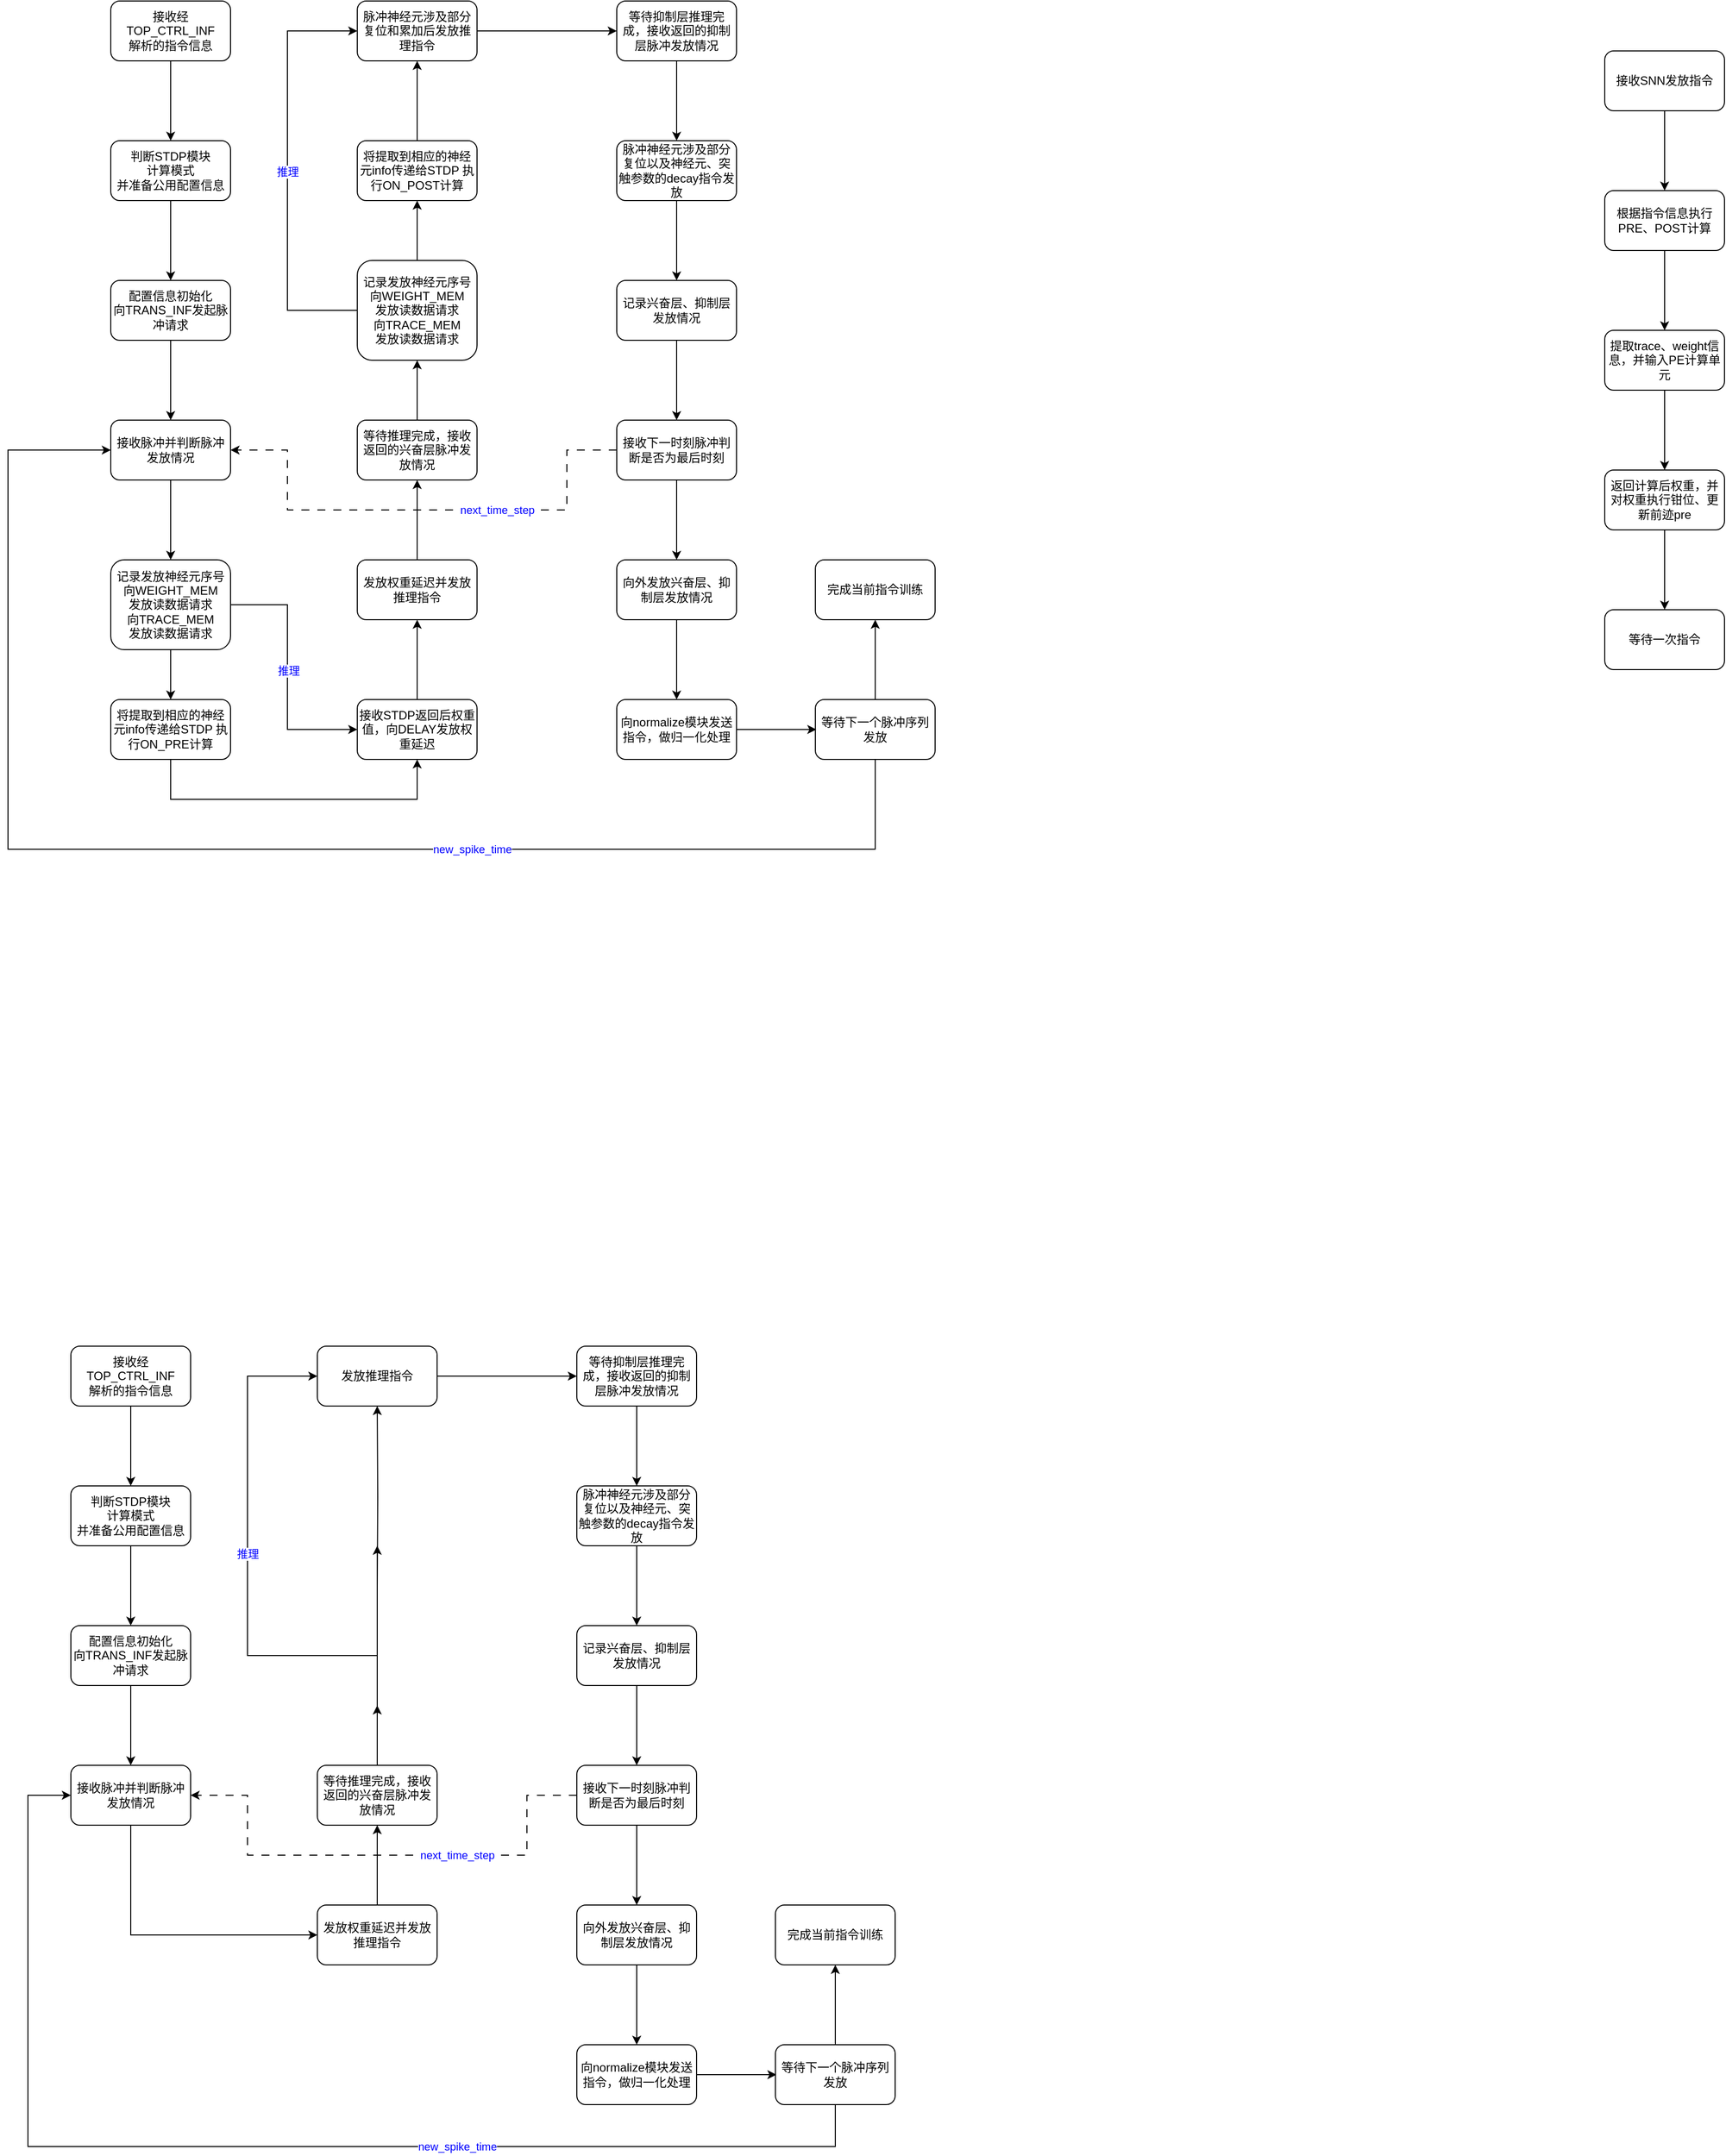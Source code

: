 <mxfile version="21.2.0" type="github">
  <diagram name="第 1 页" id="L9LMITteTnlRZ2TkFZ2f">
    <mxGraphModel dx="865" dy="481" grid="1" gridSize="10" guides="1" tooltips="1" connect="1" arrows="1" fold="1" page="1" pageScale="1" pageWidth="827" pageHeight="1169" math="0" shadow="0">
      <root>
        <mxCell id="0" />
        <mxCell id="1" parent="0" />
        <mxCell id="XHYiGmg5JfkTDbJsNiU6-63" style="edgeStyle=orthogonalEdgeStyle;rounded=0;orthogonalLoop=1;jettySize=auto;html=1;exitX=0;exitY=0.5;exitDx=0;exitDy=0;entryX=1;entryY=0.5;entryDx=0;entryDy=0;dashed=1;dashPattern=8 8;" parent="1" source="XHYiGmg5JfkTDbJsNiU6-45" target="XHYiGmg5JfkTDbJsNiU6-16" edge="1">
          <mxGeometry relative="1" as="geometry">
            <Array as="points">
              <mxPoint x="680" y="590" />
              <mxPoint x="680" y="650" />
              <mxPoint x="400" y="650" />
              <mxPoint x="400" y="590" />
            </Array>
          </mxGeometry>
        </mxCell>
        <mxCell id="ONLA1WShRm9VHiKbCH6p-6" value="next_time_step" style="edgeLabel;html=1;align=center;verticalAlign=middle;resizable=0;points=[];fontColor=#0000FF;" vertex="1" connectable="0" parent="XHYiGmg5JfkTDbJsNiU6-63">
          <mxGeometry x="-0.565" relative="1" as="geometry">
            <mxPoint x="-70" as="offset" />
          </mxGeometry>
        </mxCell>
        <mxCell id="XHYiGmg5JfkTDbJsNiU6-3" value="" style="edgeStyle=orthogonalEdgeStyle;rounded=0;orthogonalLoop=1;jettySize=auto;html=1;" parent="1" source="XHYiGmg5JfkTDbJsNiU6-1" target="XHYiGmg5JfkTDbJsNiU6-2" edge="1">
          <mxGeometry relative="1" as="geometry" />
        </mxCell>
        <mxCell id="XHYiGmg5JfkTDbJsNiU6-1" value="接收经TOP_CTRL_INF&lt;br&gt;解析的指令信息" style="rounded=1;whiteSpace=wrap;html=1;fillColor=none;" parent="1" vertex="1">
          <mxGeometry x="223" y="140" width="120" height="60" as="geometry" />
        </mxCell>
        <mxCell id="XHYiGmg5JfkTDbJsNiU6-15" value="" style="edgeStyle=orthogonalEdgeStyle;rounded=0;orthogonalLoop=1;jettySize=auto;html=1;" parent="1" source="XHYiGmg5JfkTDbJsNiU6-2" target="XHYiGmg5JfkTDbJsNiU6-14" edge="1">
          <mxGeometry relative="1" as="geometry" />
        </mxCell>
        <mxCell id="XHYiGmg5JfkTDbJsNiU6-2" value="判断STDP模块&lt;br&gt;计算模式&lt;br&gt;并准备公用配置信息" style="whiteSpace=wrap;html=1;fillColor=none;rounded=1;" parent="1" vertex="1">
          <mxGeometry x="223" y="280" width="120" height="60" as="geometry" />
        </mxCell>
        <mxCell id="XHYiGmg5JfkTDbJsNiU6-17" value="" style="edgeStyle=orthogonalEdgeStyle;rounded=0;orthogonalLoop=1;jettySize=auto;html=1;" parent="1" source="XHYiGmg5JfkTDbJsNiU6-14" target="XHYiGmg5JfkTDbJsNiU6-16" edge="1">
          <mxGeometry relative="1" as="geometry" />
        </mxCell>
        <mxCell id="XHYiGmg5JfkTDbJsNiU6-14" value="配置信息初始化&lt;br style=&quot;border-color: var(--border-color);&quot;&gt;向TRANS_INF发起脉冲请求" style="whiteSpace=wrap;html=1;fillColor=none;rounded=1;" parent="1" vertex="1">
          <mxGeometry x="223" y="420" width="120" height="60" as="geometry" />
        </mxCell>
        <mxCell id="XHYiGmg5JfkTDbJsNiU6-19" value="" style="edgeStyle=orthogonalEdgeStyle;rounded=0;orthogonalLoop=1;jettySize=auto;html=1;" parent="1" source="XHYiGmg5JfkTDbJsNiU6-16" target="XHYiGmg5JfkTDbJsNiU6-18" edge="1">
          <mxGeometry relative="1" as="geometry" />
        </mxCell>
        <mxCell id="XHYiGmg5JfkTDbJsNiU6-16" value="接收脉冲并判断脉冲发放情况" style="whiteSpace=wrap;html=1;fillColor=none;rounded=1;" parent="1" vertex="1">
          <mxGeometry x="223" y="560" width="120" height="60" as="geometry" />
        </mxCell>
        <mxCell id="XHYiGmg5JfkTDbJsNiU6-21" value="" style="edgeStyle=orthogonalEdgeStyle;rounded=0;orthogonalLoop=1;jettySize=auto;html=1;" parent="1" source="XHYiGmg5JfkTDbJsNiU6-18" target="XHYiGmg5JfkTDbJsNiU6-20" edge="1">
          <mxGeometry relative="1" as="geometry" />
        </mxCell>
        <mxCell id="XHYiGmg5JfkTDbJsNiU6-57" style="edgeStyle=orthogonalEdgeStyle;rounded=0;orthogonalLoop=1;jettySize=auto;html=1;exitX=1;exitY=0.5;exitDx=0;exitDy=0;entryX=0;entryY=0.5;entryDx=0;entryDy=0;" parent="1" source="XHYiGmg5JfkTDbJsNiU6-18" target="XHYiGmg5JfkTDbJsNiU6-22" edge="1">
          <mxGeometry relative="1" as="geometry">
            <Array as="points">
              <mxPoint x="400" y="745" />
              <mxPoint x="400" y="870" />
            </Array>
          </mxGeometry>
        </mxCell>
        <mxCell id="ONLA1WShRm9VHiKbCH6p-3" value="推理" style="edgeLabel;html=1;align=center;verticalAlign=middle;resizable=0;points=[];fontColor=#0000FF;" vertex="1" connectable="0" parent="XHYiGmg5JfkTDbJsNiU6-57">
          <mxGeometry x="-0.339" y="1" relative="1" as="geometry">
            <mxPoint y="39" as="offset" />
          </mxGeometry>
        </mxCell>
        <mxCell id="XHYiGmg5JfkTDbJsNiU6-18" value="记录发放神经元序号&lt;br&gt;向WEIGHT_MEM&lt;br&gt;发放读数据请求&lt;br&gt;向TRACE_MEM&lt;br&gt;发放读数据请求" style="whiteSpace=wrap;html=1;fillColor=none;rounded=1;" parent="1" vertex="1">
          <mxGeometry x="223" y="700" width="120" height="90" as="geometry" />
        </mxCell>
        <mxCell id="XHYiGmg5JfkTDbJsNiU6-23" value="" style="edgeStyle=orthogonalEdgeStyle;rounded=0;orthogonalLoop=1;jettySize=auto;html=1;" parent="1" source="XHYiGmg5JfkTDbJsNiU6-20" target="XHYiGmg5JfkTDbJsNiU6-22" edge="1">
          <mxGeometry relative="1" as="geometry">
            <Array as="points">
              <mxPoint x="283" y="940" />
              <mxPoint x="530" y="940" />
            </Array>
          </mxGeometry>
        </mxCell>
        <mxCell id="XHYiGmg5JfkTDbJsNiU6-20" value="将提取到相应的神经元info传递给STDP 执行ON_PRE计算" style="whiteSpace=wrap;html=1;fillColor=none;rounded=1;" parent="1" vertex="1">
          <mxGeometry x="223" y="840" width="120" height="60" as="geometry" />
        </mxCell>
        <mxCell id="XHYiGmg5JfkTDbJsNiU6-25" value="" style="edgeStyle=orthogonalEdgeStyle;rounded=0;orthogonalLoop=1;jettySize=auto;html=1;" parent="1" source="XHYiGmg5JfkTDbJsNiU6-22" target="XHYiGmg5JfkTDbJsNiU6-24" edge="1">
          <mxGeometry relative="1" as="geometry" />
        </mxCell>
        <mxCell id="XHYiGmg5JfkTDbJsNiU6-22" value="接收STDP返回后权重值，向DELAY发放权重延迟" style="whiteSpace=wrap;html=1;fillColor=none;rounded=1;" parent="1" vertex="1">
          <mxGeometry x="470" y="840" width="120" height="60" as="geometry" />
        </mxCell>
        <mxCell id="XHYiGmg5JfkTDbJsNiU6-27" value="" style="edgeStyle=orthogonalEdgeStyle;rounded=0;orthogonalLoop=1;jettySize=auto;html=1;" parent="1" source="XHYiGmg5JfkTDbJsNiU6-24" target="XHYiGmg5JfkTDbJsNiU6-26" edge="1">
          <mxGeometry relative="1" as="geometry" />
        </mxCell>
        <mxCell id="XHYiGmg5JfkTDbJsNiU6-24" value="发放权重延迟并发放推理指令" style="whiteSpace=wrap;html=1;fillColor=none;rounded=1;" parent="1" vertex="1">
          <mxGeometry x="470" y="700" width="120" height="60" as="geometry" />
        </mxCell>
        <mxCell id="XHYiGmg5JfkTDbJsNiU6-29" value="" style="edgeStyle=orthogonalEdgeStyle;rounded=0;orthogonalLoop=1;jettySize=auto;html=1;" parent="1" source="XHYiGmg5JfkTDbJsNiU6-26" target="XHYiGmg5JfkTDbJsNiU6-28" edge="1">
          <mxGeometry relative="1" as="geometry" />
        </mxCell>
        <mxCell id="XHYiGmg5JfkTDbJsNiU6-26" value="等待推理完成，接收返回的兴奋层脉冲发放情况" style="whiteSpace=wrap;html=1;fillColor=default;rounded=1;" parent="1" vertex="1">
          <mxGeometry x="470" y="560" width="120" height="60" as="geometry" />
        </mxCell>
        <mxCell id="XHYiGmg5JfkTDbJsNiU6-31" value="" style="edgeStyle=orthogonalEdgeStyle;rounded=0;orthogonalLoop=1;jettySize=auto;html=1;" parent="1" source="XHYiGmg5JfkTDbJsNiU6-28" target="XHYiGmg5JfkTDbJsNiU6-30" edge="1">
          <mxGeometry relative="1" as="geometry" />
        </mxCell>
        <mxCell id="XHYiGmg5JfkTDbJsNiU6-59" style="edgeStyle=orthogonalEdgeStyle;rounded=0;orthogonalLoop=1;jettySize=auto;html=1;exitX=0;exitY=0.5;exitDx=0;exitDy=0;entryX=0;entryY=0.5;entryDx=0;entryDy=0;" parent="1" source="XHYiGmg5JfkTDbJsNiU6-28" target="XHYiGmg5JfkTDbJsNiU6-32" edge="1">
          <mxGeometry relative="1" as="geometry">
            <Array as="points">
              <mxPoint x="400" y="450" />
              <mxPoint x="400" y="170" />
            </Array>
          </mxGeometry>
        </mxCell>
        <mxCell id="ONLA1WShRm9VHiKbCH6p-4" value="推理" style="edgeLabel;html=1;align=center;verticalAlign=middle;resizable=0;points=[];fontColor=#0000FF;" vertex="1" connectable="0" parent="XHYiGmg5JfkTDbJsNiU6-59">
          <mxGeometry x="-0.24" relative="1" as="geometry">
            <mxPoint y="-50" as="offset" />
          </mxGeometry>
        </mxCell>
        <mxCell id="XHYiGmg5JfkTDbJsNiU6-28" value="记录发放神经元序号&lt;br style=&quot;border-color: var(--border-color);&quot;&gt;向WEIGHT_MEM&lt;br style=&quot;border-color: var(--border-color);&quot;&gt;发放读数据请求&lt;br style=&quot;border-color: var(--border-color);&quot;&gt;向TRACE_MEM&lt;br style=&quot;border-color: var(--border-color);&quot;&gt;发放读数据请求" style="whiteSpace=wrap;html=1;fillColor=none;rounded=1;" parent="1" vertex="1">
          <mxGeometry x="470" y="400" width="120" height="100" as="geometry" />
        </mxCell>
        <mxCell id="XHYiGmg5JfkTDbJsNiU6-33" value="" style="edgeStyle=orthogonalEdgeStyle;rounded=0;orthogonalLoop=1;jettySize=auto;html=1;" parent="1" source="XHYiGmg5JfkTDbJsNiU6-30" target="XHYiGmg5JfkTDbJsNiU6-32" edge="1">
          <mxGeometry relative="1" as="geometry" />
        </mxCell>
        <mxCell id="XHYiGmg5JfkTDbJsNiU6-30" value="将提取到相应的神经元info传递给STDP 执行ON_POST计算" style="whiteSpace=wrap;html=1;fillColor=none;rounded=1;" parent="1" vertex="1">
          <mxGeometry x="470" y="280" width="120" height="60" as="geometry" />
        </mxCell>
        <mxCell id="XHYiGmg5JfkTDbJsNiU6-38" value="" style="edgeStyle=orthogonalEdgeStyle;rounded=0;orthogonalLoop=1;jettySize=auto;html=1;" parent="1" source="XHYiGmg5JfkTDbJsNiU6-32" target="XHYiGmg5JfkTDbJsNiU6-37" edge="1">
          <mxGeometry relative="1" as="geometry" />
        </mxCell>
        <mxCell id="XHYiGmg5JfkTDbJsNiU6-32" value="脉冲神经元涉及部分复位和累加后发放推理指令" style="whiteSpace=wrap;html=1;fillColor=none;rounded=1;" parent="1" vertex="1">
          <mxGeometry x="470" y="140" width="120" height="60" as="geometry" />
        </mxCell>
        <mxCell id="XHYiGmg5JfkTDbJsNiU6-40" value="" style="edgeStyle=orthogonalEdgeStyle;rounded=0;orthogonalLoop=1;jettySize=auto;html=1;" parent="1" source="XHYiGmg5JfkTDbJsNiU6-37" target="XHYiGmg5JfkTDbJsNiU6-39" edge="1">
          <mxGeometry relative="1" as="geometry" />
        </mxCell>
        <mxCell id="XHYiGmg5JfkTDbJsNiU6-37" value="等待抑制层推理完成，接收返回的抑制层脉冲发放情况" style="whiteSpace=wrap;html=1;fillColor=none;rounded=1;" parent="1" vertex="1">
          <mxGeometry x="730" y="140" width="120" height="60" as="geometry" />
        </mxCell>
        <mxCell id="XHYiGmg5JfkTDbJsNiU6-42" value="" style="edgeStyle=orthogonalEdgeStyle;rounded=0;orthogonalLoop=1;jettySize=auto;html=1;" parent="1" source="XHYiGmg5JfkTDbJsNiU6-39" target="XHYiGmg5JfkTDbJsNiU6-41" edge="1">
          <mxGeometry relative="1" as="geometry" />
        </mxCell>
        <mxCell id="XHYiGmg5JfkTDbJsNiU6-39" value="脉冲神经元涉及部分复位以及神经元、突触参数的decay指令发放" style="whiteSpace=wrap;html=1;fillColor=none;rounded=1;" parent="1" vertex="1">
          <mxGeometry x="730" y="280" width="120" height="60" as="geometry" />
        </mxCell>
        <mxCell id="XHYiGmg5JfkTDbJsNiU6-46" value="" style="edgeStyle=orthogonalEdgeStyle;rounded=0;orthogonalLoop=1;jettySize=auto;html=1;" parent="1" source="XHYiGmg5JfkTDbJsNiU6-41" target="XHYiGmg5JfkTDbJsNiU6-45" edge="1">
          <mxGeometry relative="1" as="geometry" />
        </mxCell>
        <mxCell id="XHYiGmg5JfkTDbJsNiU6-41" value="记录兴奋层、抑制层发放情况" style="whiteSpace=wrap;html=1;fillColor=none;rounded=1;" parent="1" vertex="1">
          <mxGeometry x="730" y="420" width="120" height="60" as="geometry" />
        </mxCell>
        <mxCell id="XHYiGmg5JfkTDbJsNiU6-48" value="" style="edgeStyle=orthogonalEdgeStyle;rounded=0;orthogonalLoop=1;jettySize=auto;html=1;" parent="1" source="XHYiGmg5JfkTDbJsNiU6-45" target="XHYiGmg5JfkTDbJsNiU6-47" edge="1">
          <mxGeometry relative="1" as="geometry" />
        </mxCell>
        <mxCell id="XHYiGmg5JfkTDbJsNiU6-45" value="接收下一时刻脉冲判断是否为最后时刻" style="whiteSpace=wrap;html=1;fillColor=none;rounded=1;" parent="1" vertex="1">
          <mxGeometry x="730" y="560" width="120" height="60" as="geometry" />
        </mxCell>
        <mxCell id="XHYiGmg5JfkTDbJsNiU6-50" value="" style="edgeStyle=orthogonalEdgeStyle;rounded=0;orthogonalLoop=1;jettySize=auto;html=1;" parent="1" source="XHYiGmg5JfkTDbJsNiU6-47" target="XHYiGmg5JfkTDbJsNiU6-49" edge="1">
          <mxGeometry relative="1" as="geometry" />
        </mxCell>
        <mxCell id="XHYiGmg5JfkTDbJsNiU6-47" value="向外发放兴奋层、抑制层发放情况" style="whiteSpace=wrap;html=1;fillColor=none;rounded=1;" parent="1" vertex="1">
          <mxGeometry x="730" y="700" width="120" height="60" as="geometry" />
        </mxCell>
        <mxCell id="XHYiGmg5JfkTDbJsNiU6-52" value="" style="edgeStyle=orthogonalEdgeStyle;rounded=0;orthogonalLoop=1;jettySize=auto;html=1;" parent="1" source="XHYiGmg5JfkTDbJsNiU6-49" edge="1">
          <mxGeometry relative="1" as="geometry">
            <mxPoint x="930" y="870" as="targetPoint" />
          </mxGeometry>
        </mxCell>
        <mxCell id="XHYiGmg5JfkTDbJsNiU6-49" value="向normalize模块发送指令，做归一化处理" style="whiteSpace=wrap;html=1;fillColor=none;rounded=1;" parent="1" vertex="1">
          <mxGeometry x="730" y="840" width="120" height="60" as="geometry" />
        </mxCell>
        <mxCell id="XHYiGmg5JfkTDbJsNiU6-53" style="edgeStyle=orthogonalEdgeStyle;rounded=0;orthogonalLoop=1;jettySize=auto;html=1;exitX=0.5;exitY=1;exitDx=0;exitDy=0;entryX=0;entryY=0.5;entryDx=0;entryDy=0;" parent="1" source="XHYiGmg5JfkTDbJsNiU6-51" target="XHYiGmg5JfkTDbJsNiU6-16" edge="1">
          <mxGeometry relative="1" as="geometry">
            <Array as="points">
              <mxPoint x="989" y="990" />
              <mxPoint x="120" y="990" />
              <mxPoint x="120" y="590" />
            </Array>
          </mxGeometry>
        </mxCell>
        <mxCell id="ONLA1WShRm9VHiKbCH6p-2" value="new_spike_time" style="edgeLabel;html=1;align=center;verticalAlign=middle;resizable=0;points=[];fontColor=#0000FF;" vertex="1" connectable="0" parent="XHYiGmg5JfkTDbJsNiU6-53">
          <mxGeometry x="-0.324" relative="1" as="geometry">
            <mxPoint as="offset" />
          </mxGeometry>
        </mxCell>
        <mxCell id="XHYiGmg5JfkTDbJsNiU6-55" value="" style="edgeStyle=orthogonalEdgeStyle;rounded=0;orthogonalLoop=1;jettySize=auto;html=1;" parent="1" source="XHYiGmg5JfkTDbJsNiU6-51" target="XHYiGmg5JfkTDbJsNiU6-54" edge="1">
          <mxGeometry relative="1" as="geometry" />
        </mxCell>
        <mxCell id="XHYiGmg5JfkTDbJsNiU6-51" value="等待下一个脉冲序列发放" style="whiteSpace=wrap;html=1;fillColor=none;rounded=1;" parent="1" vertex="1">
          <mxGeometry x="929" y="840" width="120" height="60" as="geometry" />
        </mxCell>
        <mxCell id="XHYiGmg5JfkTDbJsNiU6-54" value="完成当前指令训练" style="whiteSpace=wrap;html=1;fillColor=none;rounded=1;" parent="1" vertex="1">
          <mxGeometry x="929" y="700" width="120" height="60" as="geometry" />
        </mxCell>
        <mxCell id="ONLA1WShRm9VHiKbCH6p-7" style="edgeStyle=orthogonalEdgeStyle;rounded=0;orthogonalLoop=1;jettySize=auto;html=1;exitX=0;exitY=0.5;exitDx=0;exitDy=0;entryX=1;entryY=0.5;entryDx=0;entryDy=0;dashed=1;dashPattern=8 8;" edge="1" parent="1" source="ONLA1WShRm9VHiKbCH6p-44" target="ONLA1WShRm9VHiKbCH6p-16">
          <mxGeometry relative="1" as="geometry">
            <Array as="points">
              <mxPoint x="640" y="1938" />
              <mxPoint x="640" y="1998" />
              <mxPoint x="360" y="1998" />
              <mxPoint x="360" y="1938" />
            </Array>
          </mxGeometry>
        </mxCell>
        <mxCell id="ONLA1WShRm9VHiKbCH6p-8" value="next_time_step" style="edgeLabel;html=1;align=center;verticalAlign=middle;resizable=0;points=[];fontColor=#0000FF;" vertex="1" connectable="0" parent="ONLA1WShRm9VHiKbCH6p-7">
          <mxGeometry x="-0.565" relative="1" as="geometry">
            <mxPoint x="-70" as="offset" />
          </mxGeometry>
        </mxCell>
        <mxCell id="ONLA1WShRm9VHiKbCH6p-9" value="" style="edgeStyle=orthogonalEdgeStyle;rounded=0;orthogonalLoop=1;jettySize=auto;html=1;" edge="1" parent="1" source="ONLA1WShRm9VHiKbCH6p-10" target="ONLA1WShRm9VHiKbCH6p-12">
          <mxGeometry relative="1" as="geometry" />
        </mxCell>
        <mxCell id="ONLA1WShRm9VHiKbCH6p-10" value="接收经TOP_CTRL_INF&lt;br&gt;解析的指令信息" style="rounded=1;whiteSpace=wrap;html=1;fillColor=none;" vertex="1" parent="1">
          <mxGeometry x="183" y="1488" width="120" height="60" as="geometry" />
        </mxCell>
        <mxCell id="ONLA1WShRm9VHiKbCH6p-11" value="" style="edgeStyle=orthogonalEdgeStyle;rounded=0;orthogonalLoop=1;jettySize=auto;html=1;" edge="1" parent="1" source="ONLA1WShRm9VHiKbCH6p-12" target="ONLA1WShRm9VHiKbCH6p-14">
          <mxGeometry relative="1" as="geometry" />
        </mxCell>
        <mxCell id="ONLA1WShRm9VHiKbCH6p-12" value="判断STDP模块&lt;br&gt;计算模式&lt;br&gt;并准备公用配置信息" style="whiteSpace=wrap;html=1;fillColor=none;rounded=1;" vertex="1" parent="1">
          <mxGeometry x="183" y="1628" width="120" height="60" as="geometry" />
        </mxCell>
        <mxCell id="ONLA1WShRm9VHiKbCH6p-13" value="" style="edgeStyle=orthogonalEdgeStyle;rounded=0;orthogonalLoop=1;jettySize=auto;html=1;" edge="1" parent="1" source="ONLA1WShRm9VHiKbCH6p-14" target="ONLA1WShRm9VHiKbCH6p-16">
          <mxGeometry relative="1" as="geometry" />
        </mxCell>
        <mxCell id="ONLA1WShRm9VHiKbCH6p-14" value="配置信息初始化&lt;br style=&quot;border-color: var(--border-color);&quot;&gt;向TRANS_INF发起脉冲请求" style="whiteSpace=wrap;html=1;fillColor=none;rounded=1;" vertex="1" parent="1">
          <mxGeometry x="183" y="1768" width="120" height="60" as="geometry" />
        </mxCell>
        <mxCell id="ONLA1WShRm9VHiKbCH6p-54" style="edgeStyle=orthogonalEdgeStyle;rounded=0;orthogonalLoop=1;jettySize=auto;html=1;exitX=0.5;exitY=1;exitDx=0;exitDy=0;entryX=0;entryY=0.5;entryDx=0;entryDy=0;" edge="1" parent="1" source="ONLA1WShRm9VHiKbCH6p-16" target="ONLA1WShRm9VHiKbCH6p-26">
          <mxGeometry relative="1" as="geometry" />
        </mxCell>
        <mxCell id="ONLA1WShRm9VHiKbCH6p-16" value="接收脉冲并判断脉冲发放情况" style="whiteSpace=wrap;html=1;fillColor=none;rounded=1;" vertex="1" parent="1">
          <mxGeometry x="183" y="1908" width="120" height="60" as="geometry" />
        </mxCell>
        <mxCell id="ONLA1WShRm9VHiKbCH6p-25" value="" style="edgeStyle=orthogonalEdgeStyle;rounded=0;orthogonalLoop=1;jettySize=auto;html=1;" edge="1" parent="1" source="ONLA1WShRm9VHiKbCH6p-26" target="ONLA1WShRm9VHiKbCH6p-28">
          <mxGeometry relative="1" as="geometry" />
        </mxCell>
        <mxCell id="ONLA1WShRm9VHiKbCH6p-26" value="发放权重延迟并发放推理指令" style="whiteSpace=wrap;html=1;fillColor=none;rounded=1;" vertex="1" parent="1">
          <mxGeometry x="430" y="2048" width="120" height="60" as="geometry" />
        </mxCell>
        <mxCell id="ONLA1WShRm9VHiKbCH6p-27" value="" style="edgeStyle=orthogonalEdgeStyle;rounded=0;orthogonalLoop=1;jettySize=auto;html=1;" edge="1" parent="1" source="ONLA1WShRm9VHiKbCH6p-28">
          <mxGeometry relative="1" as="geometry">
            <mxPoint x="490" y="1848.0" as="targetPoint" />
          </mxGeometry>
        </mxCell>
        <mxCell id="ONLA1WShRm9VHiKbCH6p-28" value="等待推理完成，接收返回的兴奋层脉冲发放情况" style="whiteSpace=wrap;html=1;fillColor=default;rounded=1;" vertex="1" parent="1">
          <mxGeometry x="430" y="1908" width="120" height="60" as="geometry" />
        </mxCell>
        <mxCell id="ONLA1WShRm9VHiKbCH6p-29" value="" style="edgeStyle=orthogonalEdgeStyle;rounded=0;orthogonalLoop=1;jettySize=auto;html=1;" edge="1" parent="1">
          <mxGeometry relative="1" as="geometry">
            <mxPoint x="490" y="1870" as="sourcePoint" />
            <mxPoint x="490" y="1688" as="targetPoint" />
          </mxGeometry>
        </mxCell>
        <mxCell id="ONLA1WShRm9VHiKbCH6p-30" style="edgeStyle=orthogonalEdgeStyle;rounded=0;orthogonalLoop=1;jettySize=auto;html=1;entryX=0;entryY=0.5;entryDx=0;entryDy=0;" edge="1" parent="1" target="ONLA1WShRm9VHiKbCH6p-36">
          <mxGeometry relative="1" as="geometry">
            <Array as="points">
              <mxPoint x="360" y="1798" />
              <mxPoint x="360" y="1518" />
            </Array>
            <mxPoint x="490" y="1798" as="sourcePoint" />
          </mxGeometry>
        </mxCell>
        <mxCell id="ONLA1WShRm9VHiKbCH6p-31" value="推理" style="edgeLabel;html=1;align=center;verticalAlign=middle;resizable=0;points=[];fontColor=#0000FF;" vertex="1" connectable="0" parent="ONLA1WShRm9VHiKbCH6p-30">
          <mxGeometry x="-0.24" relative="1" as="geometry">
            <mxPoint y="-50" as="offset" />
          </mxGeometry>
        </mxCell>
        <mxCell id="ONLA1WShRm9VHiKbCH6p-33" value="" style="edgeStyle=orthogonalEdgeStyle;rounded=0;orthogonalLoop=1;jettySize=auto;html=1;" edge="1" parent="1" target="ONLA1WShRm9VHiKbCH6p-36">
          <mxGeometry relative="1" as="geometry">
            <mxPoint x="490" y="1730" as="sourcePoint" />
          </mxGeometry>
        </mxCell>
        <mxCell id="ONLA1WShRm9VHiKbCH6p-35" value="" style="edgeStyle=orthogonalEdgeStyle;rounded=0;orthogonalLoop=1;jettySize=auto;html=1;" edge="1" parent="1" source="ONLA1WShRm9VHiKbCH6p-36" target="ONLA1WShRm9VHiKbCH6p-38">
          <mxGeometry relative="1" as="geometry" />
        </mxCell>
        <mxCell id="ONLA1WShRm9VHiKbCH6p-36" value="发放推理指令" style="whiteSpace=wrap;html=1;fillColor=none;rounded=1;" vertex="1" parent="1">
          <mxGeometry x="430" y="1488" width="120" height="60" as="geometry" />
        </mxCell>
        <mxCell id="ONLA1WShRm9VHiKbCH6p-37" value="" style="edgeStyle=orthogonalEdgeStyle;rounded=0;orthogonalLoop=1;jettySize=auto;html=1;" edge="1" parent="1" source="ONLA1WShRm9VHiKbCH6p-38" target="ONLA1WShRm9VHiKbCH6p-40">
          <mxGeometry relative="1" as="geometry" />
        </mxCell>
        <mxCell id="ONLA1WShRm9VHiKbCH6p-38" value="等待抑制层推理完成，接收返回的抑制层脉冲发放情况" style="whiteSpace=wrap;html=1;fillColor=none;rounded=1;" vertex="1" parent="1">
          <mxGeometry x="690" y="1488" width="120" height="60" as="geometry" />
        </mxCell>
        <mxCell id="ONLA1WShRm9VHiKbCH6p-39" value="" style="edgeStyle=orthogonalEdgeStyle;rounded=0;orthogonalLoop=1;jettySize=auto;html=1;" edge="1" parent="1" source="ONLA1WShRm9VHiKbCH6p-40" target="ONLA1WShRm9VHiKbCH6p-42">
          <mxGeometry relative="1" as="geometry" />
        </mxCell>
        <mxCell id="ONLA1WShRm9VHiKbCH6p-40" value="脉冲神经元涉及部分复位以及神经元、突触参数的decay指令发放" style="whiteSpace=wrap;html=1;fillColor=none;rounded=1;" vertex="1" parent="1">
          <mxGeometry x="690" y="1628" width="120" height="60" as="geometry" />
        </mxCell>
        <mxCell id="ONLA1WShRm9VHiKbCH6p-41" value="" style="edgeStyle=orthogonalEdgeStyle;rounded=0;orthogonalLoop=1;jettySize=auto;html=1;" edge="1" parent="1" source="ONLA1WShRm9VHiKbCH6p-42" target="ONLA1WShRm9VHiKbCH6p-44">
          <mxGeometry relative="1" as="geometry" />
        </mxCell>
        <mxCell id="ONLA1WShRm9VHiKbCH6p-42" value="记录兴奋层、抑制层发放情况" style="whiteSpace=wrap;html=1;fillColor=none;rounded=1;" vertex="1" parent="1">
          <mxGeometry x="690" y="1768" width="120" height="60" as="geometry" />
        </mxCell>
        <mxCell id="ONLA1WShRm9VHiKbCH6p-43" value="" style="edgeStyle=orthogonalEdgeStyle;rounded=0;orthogonalLoop=1;jettySize=auto;html=1;" edge="1" parent="1" source="ONLA1WShRm9VHiKbCH6p-44" target="ONLA1WShRm9VHiKbCH6p-46">
          <mxGeometry relative="1" as="geometry" />
        </mxCell>
        <mxCell id="ONLA1WShRm9VHiKbCH6p-44" value="接收下一时刻脉冲判断是否为最后时刻" style="whiteSpace=wrap;html=1;fillColor=none;rounded=1;" vertex="1" parent="1">
          <mxGeometry x="690" y="1908" width="120" height="60" as="geometry" />
        </mxCell>
        <mxCell id="ONLA1WShRm9VHiKbCH6p-45" value="" style="edgeStyle=orthogonalEdgeStyle;rounded=0;orthogonalLoop=1;jettySize=auto;html=1;" edge="1" parent="1" source="ONLA1WShRm9VHiKbCH6p-46" target="ONLA1WShRm9VHiKbCH6p-48">
          <mxGeometry relative="1" as="geometry" />
        </mxCell>
        <mxCell id="ONLA1WShRm9VHiKbCH6p-46" value="向外发放兴奋层、抑制层发放情况" style="whiteSpace=wrap;html=1;fillColor=none;rounded=1;" vertex="1" parent="1">
          <mxGeometry x="690" y="2048" width="120" height="60" as="geometry" />
        </mxCell>
        <mxCell id="ONLA1WShRm9VHiKbCH6p-47" value="" style="edgeStyle=orthogonalEdgeStyle;rounded=0;orthogonalLoop=1;jettySize=auto;html=1;" edge="1" parent="1" source="ONLA1WShRm9VHiKbCH6p-48">
          <mxGeometry relative="1" as="geometry">
            <mxPoint x="890" y="2218" as="targetPoint" />
          </mxGeometry>
        </mxCell>
        <mxCell id="ONLA1WShRm9VHiKbCH6p-48" value="向normalize模块发送指令，做归一化处理" style="whiteSpace=wrap;html=1;fillColor=none;rounded=1;" vertex="1" parent="1">
          <mxGeometry x="690" y="2188" width="120" height="60" as="geometry" />
        </mxCell>
        <mxCell id="ONLA1WShRm9VHiKbCH6p-49" style="edgeStyle=orthogonalEdgeStyle;rounded=0;orthogonalLoop=1;jettySize=auto;html=1;exitX=0.5;exitY=1;exitDx=0;exitDy=0;entryX=0;entryY=0.5;entryDx=0;entryDy=0;" edge="1" parent="1" source="ONLA1WShRm9VHiKbCH6p-52" target="ONLA1WShRm9VHiKbCH6p-16">
          <mxGeometry relative="1" as="geometry">
            <Array as="points">
              <mxPoint x="949" y="2290" />
              <mxPoint x="140" y="2290" />
              <mxPoint x="140" y="1938" />
            </Array>
          </mxGeometry>
        </mxCell>
        <mxCell id="ONLA1WShRm9VHiKbCH6p-50" value="new_spike_time" style="edgeLabel;html=1;align=center;verticalAlign=middle;resizable=0;points=[];fontColor=#0000FF;" vertex="1" connectable="0" parent="ONLA1WShRm9VHiKbCH6p-49">
          <mxGeometry x="-0.324" relative="1" as="geometry">
            <mxPoint as="offset" />
          </mxGeometry>
        </mxCell>
        <mxCell id="ONLA1WShRm9VHiKbCH6p-51" value="" style="edgeStyle=orthogonalEdgeStyle;rounded=0;orthogonalLoop=1;jettySize=auto;html=1;" edge="1" parent="1" source="ONLA1WShRm9VHiKbCH6p-52" target="ONLA1WShRm9VHiKbCH6p-53">
          <mxGeometry relative="1" as="geometry" />
        </mxCell>
        <mxCell id="ONLA1WShRm9VHiKbCH6p-52" value="等待下一个脉冲序列发放" style="whiteSpace=wrap;html=1;fillColor=none;rounded=1;" vertex="1" parent="1">
          <mxGeometry x="889" y="2188" width="120" height="60" as="geometry" />
        </mxCell>
        <mxCell id="ONLA1WShRm9VHiKbCH6p-53" value="完成当前指令训练" style="whiteSpace=wrap;html=1;fillColor=none;rounded=1;" vertex="1" parent="1">
          <mxGeometry x="889" y="2048" width="120" height="60" as="geometry" />
        </mxCell>
        <mxCell id="ONLA1WShRm9VHiKbCH6p-58" value="" style="edgeStyle=orthogonalEdgeStyle;rounded=0;orthogonalLoop=1;jettySize=auto;html=1;" edge="1" parent="1" source="ONLA1WShRm9VHiKbCH6p-56" target="ONLA1WShRm9VHiKbCH6p-57">
          <mxGeometry relative="1" as="geometry" />
        </mxCell>
        <mxCell id="ONLA1WShRm9VHiKbCH6p-56" value="接收SNN发放指令" style="rounded=1;whiteSpace=wrap;html=1;" vertex="1" parent="1">
          <mxGeometry x="1720" y="190" width="120" height="60" as="geometry" />
        </mxCell>
        <mxCell id="ONLA1WShRm9VHiKbCH6p-60" value="" style="edgeStyle=orthogonalEdgeStyle;rounded=0;orthogonalLoop=1;jettySize=auto;html=1;" edge="1" parent="1" source="ONLA1WShRm9VHiKbCH6p-57" target="ONLA1WShRm9VHiKbCH6p-59">
          <mxGeometry relative="1" as="geometry" />
        </mxCell>
        <mxCell id="ONLA1WShRm9VHiKbCH6p-57" value="根据指令信息执行PRE、POST计算" style="whiteSpace=wrap;html=1;rounded=1;" vertex="1" parent="1">
          <mxGeometry x="1720" y="330" width="120" height="60" as="geometry" />
        </mxCell>
        <mxCell id="ONLA1WShRm9VHiKbCH6p-62" value="" style="edgeStyle=orthogonalEdgeStyle;rounded=0;orthogonalLoop=1;jettySize=auto;html=1;" edge="1" parent="1" source="ONLA1WShRm9VHiKbCH6p-59" target="ONLA1WShRm9VHiKbCH6p-61">
          <mxGeometry relative="1" as="geometry" />
        </mxCell>
        <mxCell id="ONLA1WShRm9VHiKbCH6p-59" value="提取trace、weight信息，并输入PE计算单元" style="whiteSpace=wrap;html=1;rounded=1;" vertex="1" parent="1">
          <mxGeometry x="1720" y="470" width="120" height="60" as="geometry" />
        </mxCell>
        <mxCell id="ONLA1WShRm9VHiKbCH6p-64" value="" style="edgeStyle=orthogonalEdgeStyle;rounded=0;orthogonalLoop=1;jettySize=auto;html=1;" edge="1" parent="1" source="ONLA1WShRm9VHiKbCH6p-61" target="ONLA1WShRm9VHiKbCH6p-63">
          <mxGeometry relative="1" as="geometry" />
        </mxCell>
        <mxCell id="ONLA1WShRm9VHiKbCH6p-61" value="返回计算后权重，并对权重执行钳位、更新前迹pre" style="whiteSpace=wrap;html=1;rounded=1;" vertex="1" parent="1">
          <mxGeometry x="1720" y="610" width="120" height="60" as="geometry" />
        </mxCell>
        <mxCell id="ONLA1WShRm9VHiKbCH6p-63" value="等待一次指令" style="whiteSpace=wrap;html=1;rounded=1;" vertex="1" parent="1">
          <mxGeometry x="1720" y="750" width="120" height="60" as="geometry" />
        </mxCell>
      </root>
    </mxGraphModel>
  </diagram>
</mxfile>
